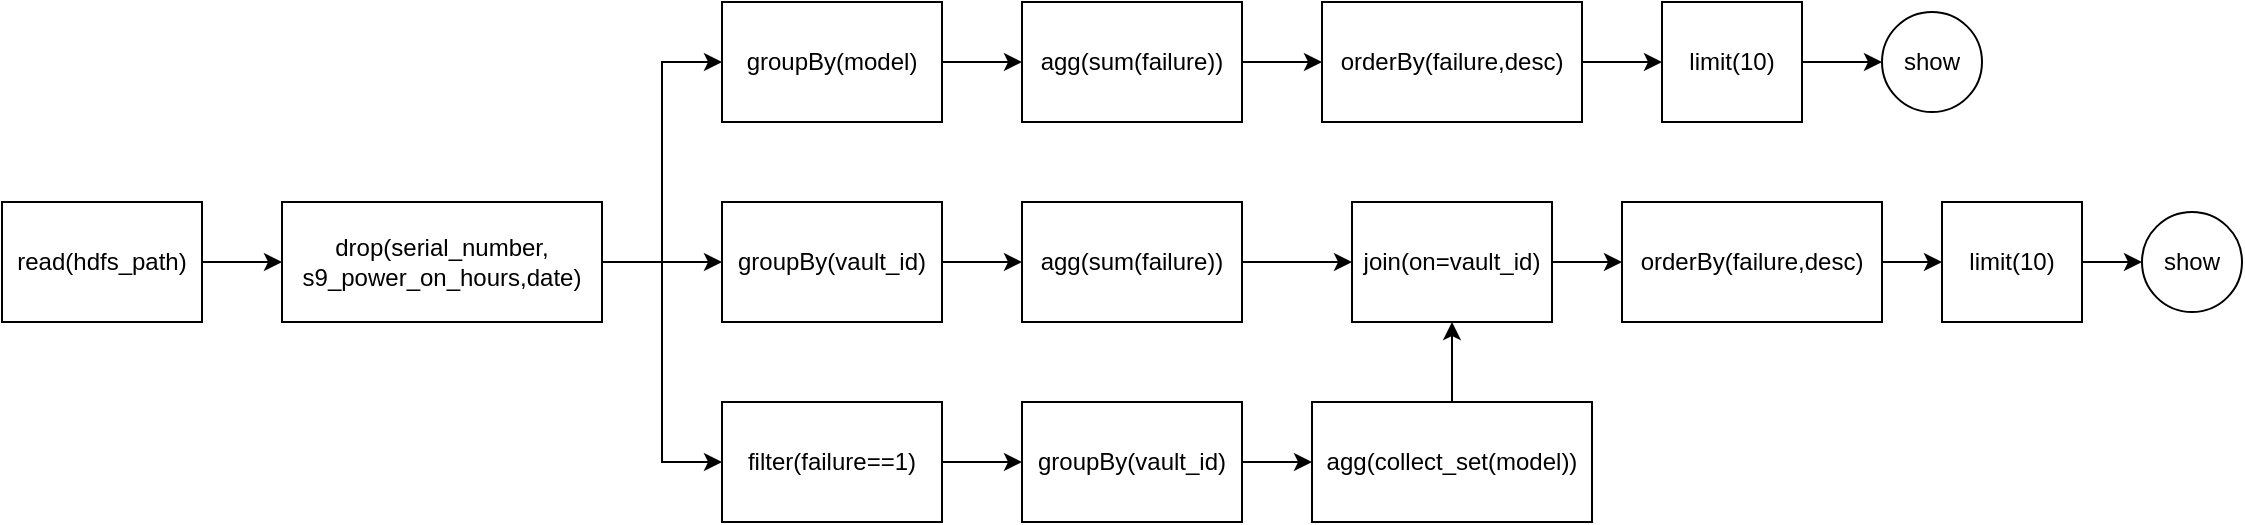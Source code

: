 <mxfile version="24.3.1" type="device">
  <diagram name="Page-1" id="RLEKTi60ZdWloyCEpr0X">
    <mxGraphModel dx="2280" dy="849" grid="1" gridSize="10" guides="1" tooltips="1" connect="1" arrows="1" fold="1" page="1" pageScale="1" pageWidth="850" pageHeight="1100" math="0" shadow="0">
      <root>
        <mxCell id="0" />
        <mxCell id="1" parent="0" />
        <mxCell id="I396d66oS9yia68oeNcV-12" style="edgeStyle=orthogonalEdgeStyle;rounded=0;orthogonalLoop=1;jettySize=auto;html=1;exitX=1;exitY=0.5;exitDx=0;exitDy=0;" parent="1" source="I396d66oS9yia68oeNcV-9" target="I396d66oS9yia68oeNcV-11" edge="1">
          <mxGeometry relative="1" as="geometry" />
        </mxCell>
        <mxCell id="I396d66oS9yia68oeNcV-13" style="edgeStyle=orthogonalEdgeStyle;rounded=0;orthogonalLoop=1;jettySize=auto;html=1;exitX=1;exitY=0.5;exitDx=0;exitDy=0;entryX=0;entryY=0.5;entryDx=0;entryDy=0;" parent="1" source="I396d66oS9yia68oeNcV-9" target="I396d66oS9yia68oeNcV-10" edge="1">
          <mxGeometry relative="1" as="geometry" />
        </mxCell>
        <mxCell id="I396d66oS9yia68oeNcV-21" style="edgeStyle=orthogonalEdgeStyle;rounded=0;orthogonalLoop=1;jettySize=auto;html=1;exitX=1;exitY=0.5;exitDx=0;exitDy=0;entryX=0;entryY=0.5;entryDx=0;entryDy=0;" parent="1" source="I396d66oS9yia68oeNcV-9" target="I396d66oS9yia68oeNcV-20" edge="1">
          <mxGeometry relative="1" as="geometry" />
        </mxCell>
        <mxCell id="I396d66oS9yia68oeNcV-9" value="drop(serial_number, s9_power_on_hours,date)" style="rounded=0;whiteSpace=wrap;html=1;" parent="1" vertex="1">
          <mxGeometry x="80" y="220" width="160" height="60" as="geometry" />
        </mxCell>
        <mxCell id="I396d66oS9yia68oeNcV-15" style="edgeStyle=orthogonalEdgeStyle;rounded=0;orthogonalLoop=1;jettySize=auto;html=1;exitX=1;exitY=0.5;exitDx=0;exitDy=0;entryX=0;entryY=0.5;entryDx=0;entryDy=0;" parent="1" source="I396d66oS9yia68oeNcV-10" target="I396d66oS9yia68oeNcV-14" edge="1">
          <mxGeometry relative="1" as="geometry" />
        </mxCell>
        <mxCell id="I396d66oS9yia68oeNcV-10" value="groupBy(model)" style="rounded=0;whiteSpace=wrap;html=1;" parent="1" vertex="1">
          <mxGeometry x="300" y="120" width="110" height="60" as="geometry" />
        </mxCell>
        <mxCell id="I396d66oS9yia68oeNcV-23" style="edgeStyle=orthogonalEdgeStyle;rounded=0;orthogonalLoop=1;jettySize=auto;html=1;exitX=1;exitY=0.5;exitDx=0;exitDy=0;entryX=0;entryY=0.5;entryDx=0;entryDy=0;" parent="1" source="I396d66oS9yia68oeNcV-11" target="I396d66oS9yia68oeNcV-22" edge="1">
          <mxGeometry relative="1" as="geometry" />
        </mxCell>
        <mxCell id="I396d66oS9yia68oeNcV-11" value="groupBy(vault_id)" style="rounded=0;whiteSpace=wrap;html=1;" parent="1" vertex="1">
          <mxGeometry x="300" y="220" width="110" height="60" as="geometry" />
        </mxCell>
        <mxCell id="I396d66oS9yia68oeNcV-17" style="edgeStyle=orthogonalEdgeStyle;rounded=0;orthogonalLoop=1;jettySize=auto;html=1;exitX=1;exitY=0.5;exitDx=0;exitDy=0;entryX=0;entryY=0.5;entryDx=0;entryDy=0;" parent="1" source="I396d66oS9yia68oeNcV-14" target="I396d66oS9yia68oeNcV-16" edge="1">
          <mxGeometry relative="1" as="geometry" />
        </mxCell>
        <mxCell id="I396d66oS9yia68oeNcV-14" value="agg(sum(failure))" style="rounded=0;whiteSpace=wrap;html=1;" parent="1" vertex="1">
          <mxGeometry x="450" y="120" width="110" height="60" as="geometry" />
        </mxCell>
        <mxCell id="I396d66oS9yia68oeNcV-19" style="edgeStyle=orthogonalEdgeStyle;rounded=0;orthogonalLoop=1;jettySize=auto;html=1;exitX=1;exitY=0.5;exitDx=0;exitDy=0;entryX=0;entryY=0.5;entryDx=0;entryDy=0;" parent="1" source="I396d66oS9yia68oeNcV-16" target="I396d66oS9yia68oeNcV-18" edge="1">
          <mxGeometry relative="1" as="geometry" />
        </mxCell>
        <mxCell id="I396d66oS9yia68oeNcV-16" value="orderBy(failure,desc)" style="rounded=0;whiteSpace=wrap;html=1;" parent="1" vertex="1">
          <mxGeometry x="600" y="120" width="130" height="60" as="geometry" />
        </mxCell>
        <mxCell id="I396d66oS9yia68oeNcV-32" style="edgeStyle=orthogonalEdgeStyle;rounded=0;orthogonalLoop=1;jettySize=auto;html=1;exitX=1;exitY=0.5;exitDx=0;exitDy=0;entryX=0;entryY=0.5;entryDx=0;entryDy=0;" parent="1" source="I396d66oS9yia68oeNcV-18" target="I396d66oS9yia68oeNcV-34" edge="1">
          <mxGeometry relative="1" as="geometry">
            <mxPoint x="890" y="150.143" as="targetPoint" />
          </mxGeometry>
        </mxCell>
        <mxCell id="I396d66oS9yia68oeNcV-18" value="limit(10)" style="rounded=0;whiteSpace=wrap;html=1;" parent="1" vertex="1">
          <mxGeometry x="770" y="120" width="70" height="60" as="geometry" />
        </mxCell>
        <mxCell id="I396d66oS9yia68oeNcV-25" style="edgeStyle=orthogonalEdgeStyle;rounded=0;orthogonalLoop=1;jettySize=auto;html=1;exitX=1;exitY=0.5;exitDx=0;exitDy=0;entryX=0;entryY=0.5;entryDx=0;entryDy=0;" parent="1" source="I396d66oS9yia68oeNcV-20" target="I396d66oS9yia68oeNcV-24" edge="1">
          <mxGeometry relative="1" as="geometry" />
        </mxCell>
        <mxCell id="I396d66oS9yia68oeNcV-20" value="filter(failure==1)" style="rounded=0;whiteSpace=wrap;html=1;" parent="1" vertex="1">
          <mxGeometry x="300" y="320" width="110" height="60" as="geometry" />
        </mxCell>
        <mxCell id="I396d66oS9yia68oeNcV-29" style="edgeStyle=orthogonalEdgeStyle;rounded=0;orthogonalLoop=1;jettySize=auto;html=1;exitX=1;exitY=0.5;exitDx=0;exitDy=0;entryX=0;entryY=0.5;entryDx=0;entryDy=0;" parent="1" source="I396d66oS9yia68oeNcV-22" target="I396d66oS9yia68oeNcV-28" edge="1">
          <mxGeometry relative="1" as="geometry" />
        </mxCell>
        <mxCell id="I396d66oS9yia68oeNcV-22" value="agg(sum(failure))" style="rounded=0;whiteSpace=wrap;html=1;" parent="1" vertex="1">
          <mxGeometry x="450" y="220" width="110" height="60" as="geometry" />
        </mxCell>
        <mxCell id="I396d66oS9yia68oeNcV-27" style="edgeStyle=orthogonalEdgeStyle;rounded=0;orthogonalLoop=1;jettySize=auto;html=1;exitX=1;exitY=0.5;exitDx=0;exitDy=0;entryX=0;entryY=0.5;entryDx=0;entryDy=0;" parent="1" source="I396d66oS9yia68oeNcV-24" target="I396d66oS9yia68oeNcV-26" edge="1">
          <mxGeometry relative="1" as="geometry" />
        </mxCell>
        <mxCell id="I396d66oS9yia68oeNcV-24" value="groupBy(vault_id)" style="rounded=0;whiteSpace=wrap;html=1;" parent="1" vertex="1">
          <mxGeometry x="450" y="320" width="110" height="60" as="geometry" />
        </mxCell>
        <mxCell id="Fsiuv0y5IQ70EbiQ7qJU-1" style="edgeStyle=orthogonalEdgeStyle;rounded=0;orthogonalLoop=1;jettySize=auto;html=1;exitX=0.5;exitY=0;exitDx=0;exitDy=0;entryX=0.5;entryY=1;entryDx=0;entryDy=0;" parent="1" source="I396d66oS9yia68oeNcV-26" target="I396d66oS9yia68oeNcV-28" edge="1">
          <mxGeometry relative="1" as="geometry" />
        </mxCell>
        <mxCell id="I396d66oS9yia68oeNcV-26" value="agg(collect_set(model))" style="rounded=0;whiteSpace=wrap;html=1;" parent="1" vertex="1">
          <mxGeometry x="595" y="320" width="140" height="60" as="geometry" />
        </mxCell>
        <mxCell id="tEQgFmu9S2hH8xUCaB2Q-2" style="edgeStyle=orthogonalEdgeStyle;rounded=0;orthogonalLoop=1;jettySize=auto;html=1;exitX=1;exitY=0.5;exitDx=0;exitDy=0;entryX=0;entryY=0.5;entryDx=0;entryDy=0;" edge="1" parent="1" source="I396d66oS9yia68oeNcV-28" target="tEQgFmu9S2hH8xUCaB2Q-1">
          <mxGeometry relative="1" as="geometry" />
        </mxCell>
        <mxCell id="I396d66oS9yia68oeNcV-28" value="join(on=vault_id)" style="rounded=0;whiteSpace=wrap;html=1;" parent="1" vertex="1">
          <mxGeometry x="615" y="220" width="100" height="60" as="geometry" />
        </mxCell>
        <mxCell id="I396d66oS9yia68oeNcV-34" value="show" style="ellipse;whiteSpace=wrap;html=1;aspect=fixed;" parent="1" vertex="1">
          <mxGeometry x="880" y="125" width="50" height="50" as="geometry" />
        </mxCell>
        <mxCell id="I396d66oS9yia68oeNcV-35" value="show" style="ellipse;whiteSpace=wrap;html=1;aspect=fixed;" parent="1" vertex="1">
          <mxGeometry x="1010" y="225" width="50" height="50" as="geometry" />
        </mxCell>
        <mxCell id="I396d66oS9yia68oeNcV-37" value="" style="endArrow=classic;html=1;rounded=0;entryX=0;entryY=0.5;entryDx=0;entryDy=0;exitX=1;exitY=0.5;exitDx=0;exitDy=0;" parent="1" source="I396d66oS9yia68oeNcV-39" target="I396d66oS9yia68oeNcV-9" edge="1">
          <mxGeometry width="50" height="50" relative="1" as="geometry">
            <mxPoint x="30" y="250" as="sourcePoint" />
            <mxPoint x="520" y="240" as="targetPoint" />
          </mxGeometry>
        </mxCell>
        <mxCell id="I396d66oS9yia68oeNcV-39" value="read(hdfs_path)" style="rounded=0;whiteSpace=wrap;html=1;" parent="1" vertex="1">
          <mxGeometry x="-60" y="220" width="100" height="60" as="geometry" />
        </mxCell>
        <mxCell id="tEQgFmu9S2hH8xUCaB2Q-4" style="edgeStyle=orthogonalEdgeStyle;rounded=0;orthogonalLoop=1;jettySize=auto;html=1;exitX=1;exitY=0.5;exitDx=0;exitDy=0;entryX=0;entryY=0.5;entryDx=0;entryDy=0;" edge="1" parent="1" source="Fsiuv0y5IQ70EbiQ7qJU-2" target="I396d66oS9yia68oeNcV-35">
          <mxGeometry relative="1" as="geometry" />
        </mxCell>
        <mxCell id="Fsiuv0y5IQ70EbiQ7qJU-2" value="limit(10)" style="rounded=0;whiteSpace=wrap;html=1;" parent="1" vertex="1">
          <mxGeometry x="910" y="220" width="70" height="60" as="geometry" />
        </mxCell>
        <mxCell id="tEQgFmu9S2hH8xUCaB2Q-3" style="edgeStyle=orthogonalEdgeStyle;rounded=0;orthogonalLoop=1;jettySize=auto;html=1;exitX=1;exitY=0.5;exitDx=0;exitDy=0;" edge="1" parent="1" source="tEQgFmu9S2hH8xUCaB2Q-1" target="Fsiuv0y5IQ70EbiQ7qJU-2">
          <mxGeometry relative="1" as="geometry" />
        </mxCell>
        <mxCell id="tEQgFmu9S2hH8xUCaB2Q-1" value="orderBy(failure,desc)" style="rounded=0;whiteSpace=wrap;html=1;" vertex="1" parent="1">
          <mxGeometry x="750" y="220" width="130" height="60" as="geometry" />
        </mxCell>
      </root>
    </mxGraphModel>
  </diagram>
</mxfile>
